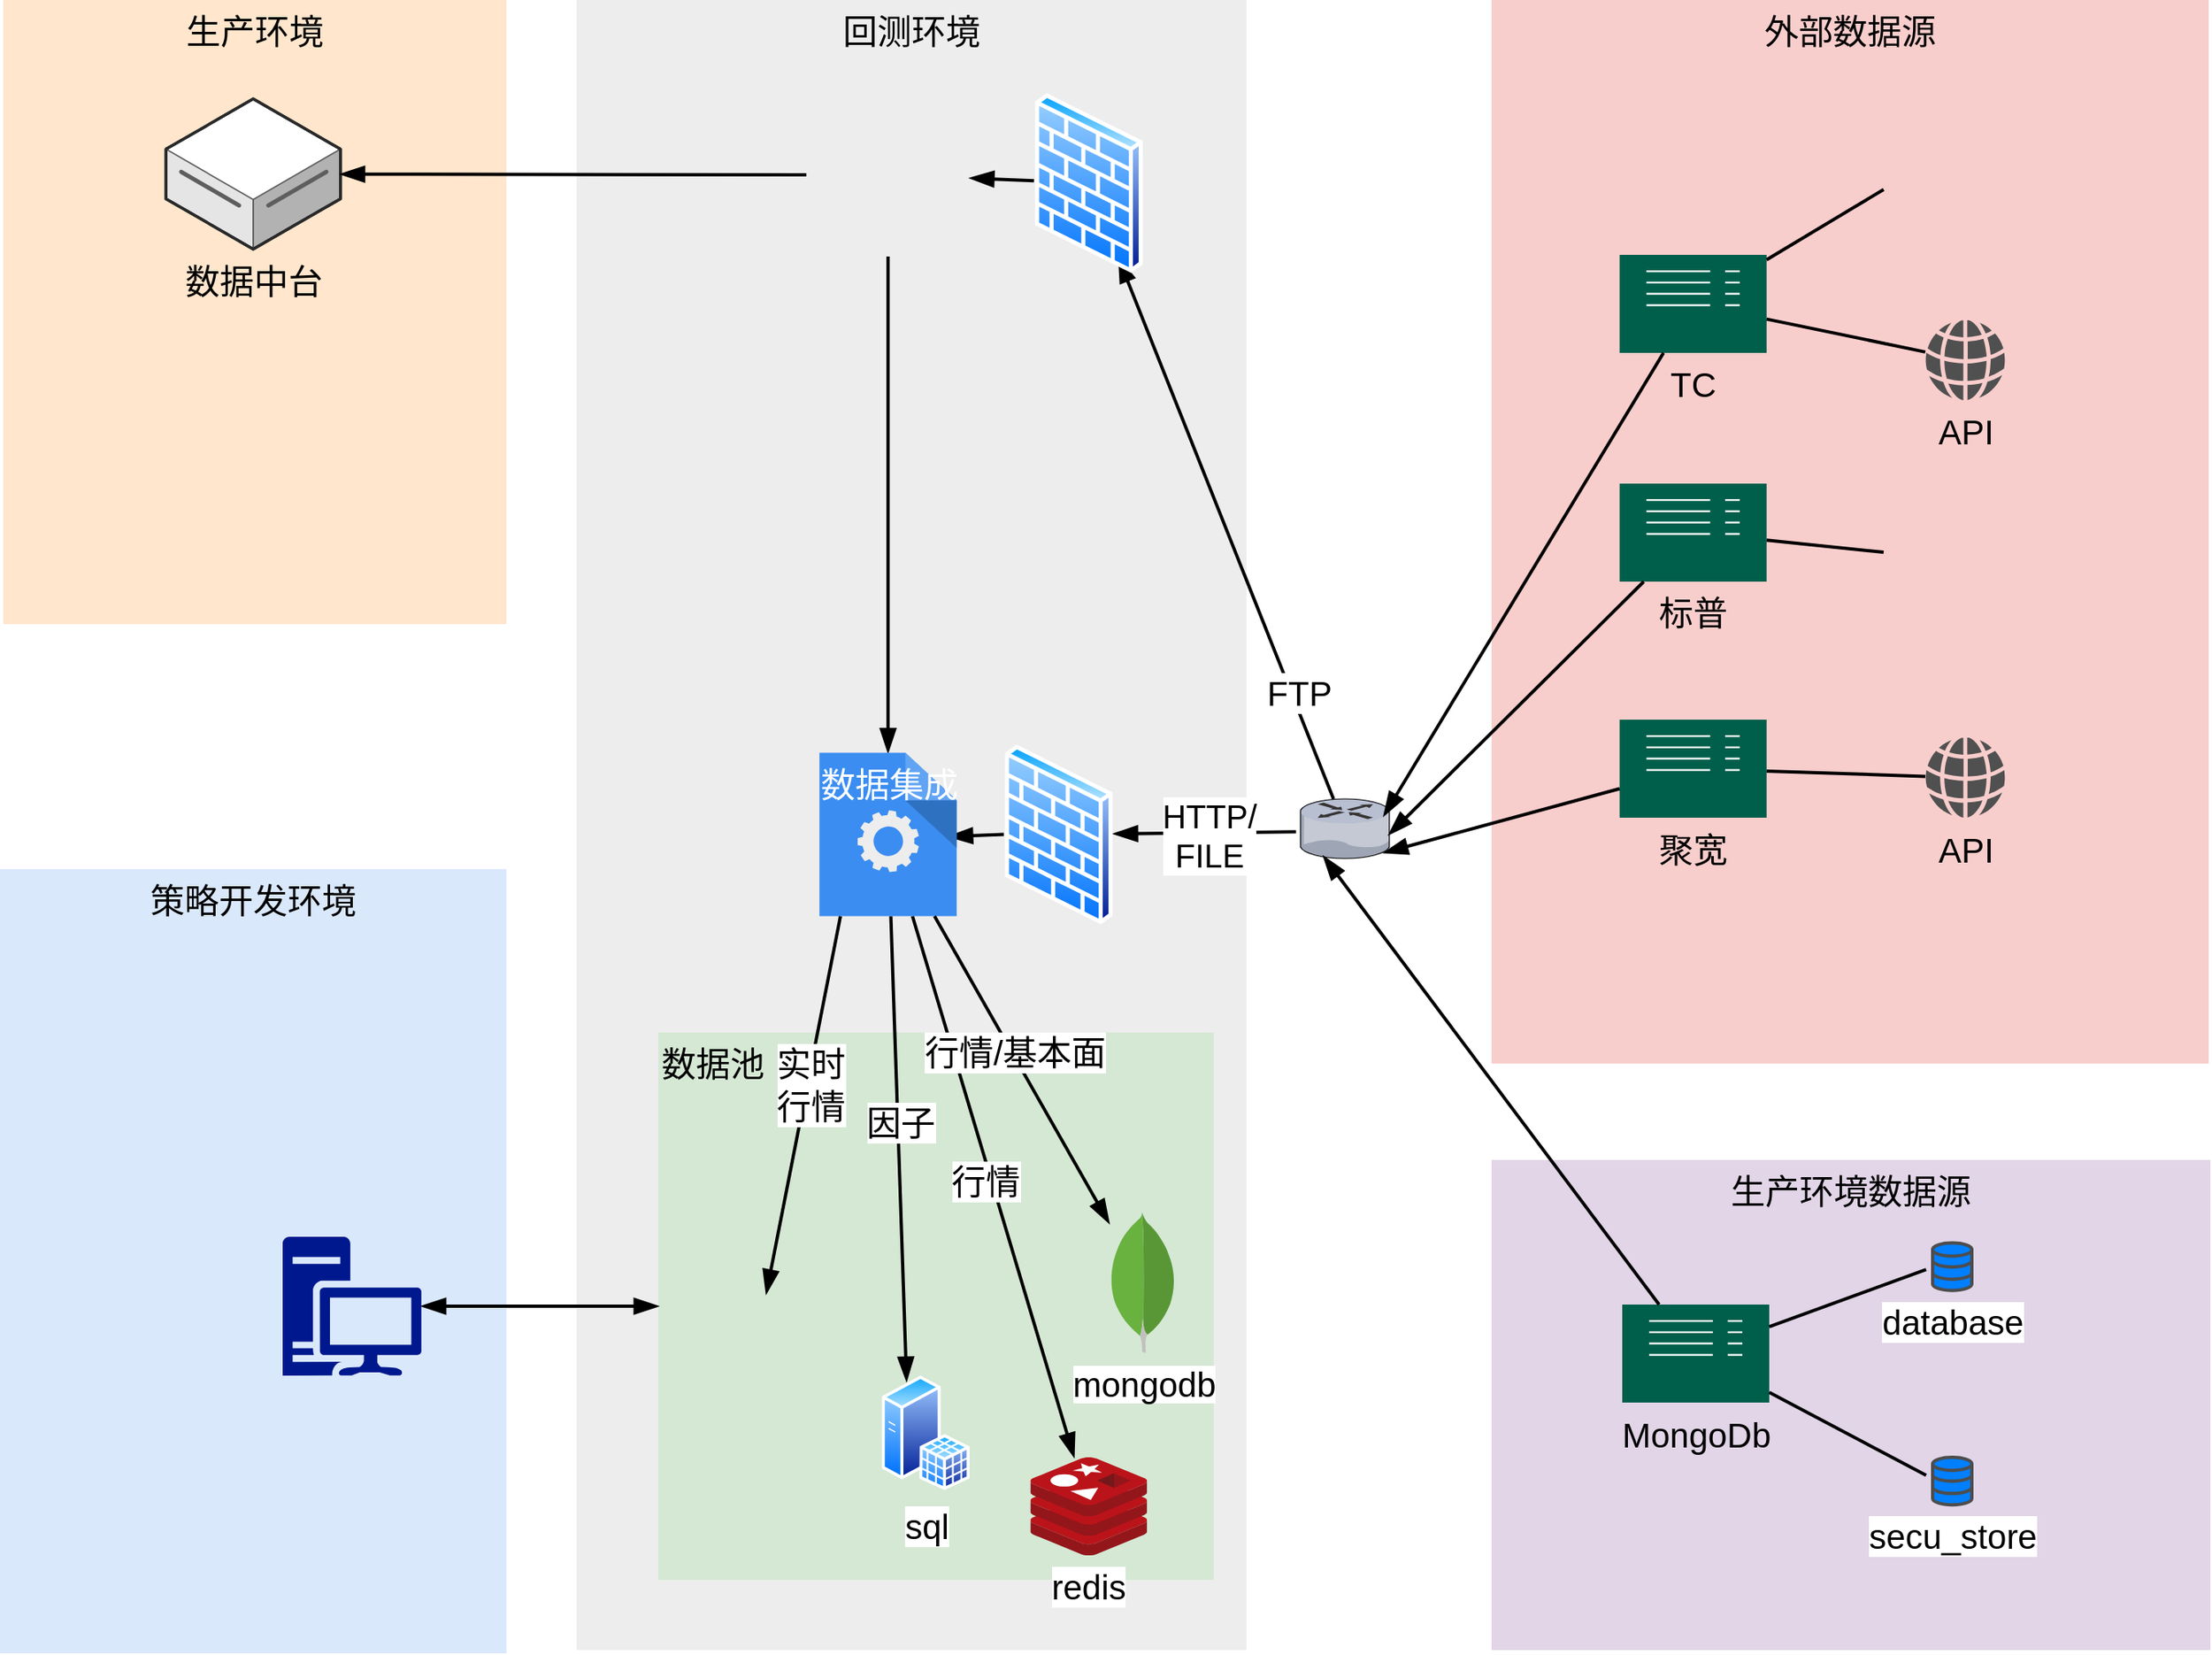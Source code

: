 <mxfile version="14.1.8" type="github">
  <diagram name="Page-1" id="e3a06f82-3646-2815-327d-82caf3d4e204">
    <mxGraphModel dx="1678" dy="867" grid="1" gridSize="10" guides="1" tooltips="1" connect="1" arrows="1" fold="1" page="1" pageScale="1.5" pageWidth="1169" pageHeight="826" background="none" math="0" shadow="0">
      <root>
        <mxCell id="0" style=";html=1;" />
        <mxCell id="1" style=";html=1;" parent="0" />
        <mxCell id="6a7d8f32e03d9370-59" value="&lt;font style=&quot;font-size: 21px;&quot;&gt;回测环境&lt;/font&gt;" style="whiteSpace=wrap;html=1;fillColor=#EDEDED;fontSize=21;strokeColor=none;verticalAlign=top;" parent="1" vertex="1">
          <mxGeometry x="530" y="98" width="410" height="1010" as="geometry" />
        </mxCell>
        <mxCell id="6a7d8f32e03d9370-58" value="&lt;font style=&quot;font-size: 21px;&quot;&gt;策略开发环境&lt;/font&gt;" style="whiteSpace=wrap;html=1;fillColor=#dae8fc;fontSize=21;strokeColor=none;verticalAlign=top;" parent="1" vertex="1">
          <mxGeometry x="177" y="630" width="310" height="480" as="geometry" />
        </mxCell>
        <mxCell id="6a7d8f32e03d9370-57" value="&lt;font style=&quot;font-size: 21px;&quot;&gt;生产环境&lt;/font&gt;" style="whiteSpace=wrap;html=1;fillColor=#ffe6cc;fontSize=21;verticalAlign=top;strokeColor=none;" parent="1" vertex="1">
          <mxGeometry x="179" y="98" width="308" height="382" as="geometry" />
        </mxCell>
        <mxCell id="6a7d8f32e03d9370-43" style="edgeStyle=none;rounded=0;html=1;startSize=10;endSize=10;jettySize=auto;orthogonalLoop=1;fontSize=21;endArrow=none;endFill=0;strokeWidth=2;startArrow=blockThin;startFill=1;entryX=0.5;entryY=1;entryDx=0;entryDy=0;" parent="1" source="A9i1_2r06wziE7NqVmH8-50" target="A9i1_2r06wziE7NqVmH8-48" edge="1">
          <mxGeometry relative="1" as="geometry">
            <mxPoint x="720.6" y="581.25" as="sourcePoint" />
            <mxPoint x="720" y="280" as="targetPoint" />
          </mxGeometry>
        </mxCell>
        <mxCell id="6a7d8f32e03d9370-13" value="" style="verticalLabelPosition=bottom;aspect=fixed;html=1;verticalAlign=top;strokeColor=none;shape=mxgraph.citrix.router;fillColor=#66B2FF;gradientColor=#0066CC;fontSize=21;" parent="1" vertex="1">
          <mxGeometry x="973" y="587" width="55" height="36.5" as="geometry" />
        </mxCell>
        <mxCell id="6a7d8f32e03d9370-44" style="edgeStyle=none;rounded=0;html=1;startSize=10;endSize=10;jettySize=auto;orthogonalLoop=1;fontSize=21;endArrow=none;endFill=0;strokeWidth=2;startArrow=blockThin;startFill=1;" parent="1" source="A9i1_2r06wziE7NqVmH8-56" target="6a7d8f32e03d9370-13" edge="1">
          <mxGeometry relative="1" as="geometry">
            <mxPoint x="865.275" y="251.5" as="sourcePoint" />
          </mxGeometry>
        </mxCell>
        <mxCell id="A9i1_2r06wziE7NqVmH8-27" value="FTP" style="edgeLabel;html=1;align=center;verticalAlign=middle;resizable=0;points=[];fontSize=21;" parent="6a7d8f32e03d9370-44" vertex="1" connectable="0">
          <mxGeometry x="0.085" y="-2" relative="1" as="geometry">
            <mxPoint x="40.22" y="85.31" as="offset" />
          </mxGeometry>
        </mxCell>
        <mxCell id="A9i1_2r06wziE7NqVmH8-21" style="edgeStyle=none;rounded=0;html=1;startSize=10;endSize=10;jettySize=auto;orthogonalLoop=1;fontSize=21;endArrow=none;endFill=0;strokeWidth=2;startArrow=blockThin;startFill=1;" parent="1" source="A9i1_2r06wziE7NqVmH8-48" target="A9i1_2r06wziE7NqVmH8-56" edge="1">
          <mxGeometry relative="1" as="geometry">
            <mxPoint x="736.0" y="205" as="sourcePoint" />
            <mxPoint x="810" y="205" as="targetPoint" />
          </mxGeometry>
        </mxCell>
        <mxCell id="A9i1_2r06wziE7NqVmH8-25" style="edgeStyle=none;rounded=0;html=1;startSize=10;endSize=10;jettySize=auto;orthogonalLoop=1;fontSize=21;endArrow=none;endFill=0;strokeWidth=2;startArrow=blockThin;startFill=1;entryX=-0.049;entryY=0.552;entryDx=0;entryDy=0;entryPerimeter=0;" parent="1" source="A9i1_2r06wziE7NqVmH8-57" target="6a7d8f32e03d9370-13" edge="1">
          <mxGeometry relative="1" as="geometry">
            <mxPoint x="877" y="608.291" as="sourcePoint" />
            <mxPoint x="940" y="603" as="targetPoint" />
          </mxGeometry>
        </mxCell>
        <mxCell id="A9i1_2r06wziE7NqVmH8-28" value="HTTP/&lt;br style=&quot;font-size: 20px;&quot;&gt;FILE" style="edgeLabel;html=1;align=center;verticalAlign=middle;resizable=0;points=[];fontSize=20;" parent="A9i1_2r06wziE7NqVmH8-25" vertex="1" connectable="0">
          <mxGeometry x="0.051" y="-1" relative="1" as="geometry">
            <mxPoint as="offset" />
          </mxGeometry>
        </mxCell>
        <mxCell id="A9i1_2r06wziE7NqVmH8-26" style="edgeStyle=none;rounded=0;html=1;startSize=10;endSize=10;jettySize=auto;orthogonalLoop=1;fontSize=21;endArrow=none;endFill=0;strokeWidth=2;startArrow=blockThin;startFill=1;entryX=0;entryY=0.5;entryDx=0;entryDy=0;exitX=0.94;exitY=0.513;exitDx=0;exitDy=0;exitPerimeter=0;" parent="1" source="A9i1_2r06wziE7NqVmH8-50" target="A9i1_2r06wziE7NqVmH8-57" edge="1">
          <mxGeometry relative="1" as="geometry">
            <mxPoint x="750.1" y="606.259" as="sourcePoint" />
            <mxPoint x="799.45" y="611.447" as="targetPoint" />
          </mxGeometry>
        </mxCell>
        <mxCell id="A9i1_2r06wziE7NqVmH8-36" value="数据中台" style="verticalLabelPosition=bottom;html=1;verticalAlign=top;strokeWidth=1;align=center;outlineConnect=0;dashed=0;outlineConnect=0;shape=mxgraph.aws3d.dataServer;strokeColor=#5E5E5E;aspect=fixed;fontSize=21;" parent="1" vertex="1">
          <mxGeometry x="278.62" y="158.5" width="106.75" height="92" as="geometry" />
        </mxCell>
        <mxCell id="A9i1_2r06wziE7NqVmH8-37" style="edgeStyle=none;rounded=0;html=1;startSize=10;endSize=10;jettySize=auto;orthogonalLoop=1;fontSize=21;endArrow=none;endFill=0;strokeWidth=2;startArrow=blockThin;startFill=1;entryX=0;entryY=0.5;entryDx=0;entryDy=0;" parent="1" source="A9i1_2r06wziE7NqVmH8-36" target="A9i1_2r06wziE7NqVmH8-48" edge="1">
          <mxGeometry relative="1" as="geometry">
            <mxPoint x="730.556" y="591.25" as="sourcePoint" />
            <mxPoint x="690" y="205" as="targetPoint" />
          </mxGeometry>
        </mxCell>
        <mxCell id="A9i1_2r06wziE7NqVmH8-39" value="&lt;span style=&quot;font-size: 21px;&quot;&gt;数据池&lt;/span&gt;" style="whiteSpace=wrap;html=1;fontSize=21;verticalAlign=top;fillColor=#d5e8d4;strokeColor=none;align=left;" parent="1" vertex="1">
          <mxGeometry x="580" y="730" width="340" height="335" as="geometry" />
        </mxCell>
        <mxCell id="A9i1_2r06wziE7NqVmH8-34" style="edgeStyle=none;rounded=0;html=1;startSize=10;endSize=10;jettySize=auto;orthogonalLoop=1;fontSize=21;endArrow=none;endFill=0;strokeWidth=2;startArrow=blockThin;startFill=1;" parent="1" source="A9i1_2r06wziE7NqVmH8-40" target="A9i1_2r06wziE7NqVmH8-50" edge="1">
          <mxGeometry relative="1" as="geometry">
            <mxPoint x="794.734" y="870" as="sourcePoint" />
            <mxPoint x="740" y="660" as="targetPoint" />
          </mxGeometry>
        </mxCell>
        <mxCell id="A9i1_2r06wziE7NqVmH8-35" value="行情" style="edgeLabel;html=1;align=center;verticalAlign=middle;resizable=0;points=[];fontSize=21;" parent="A9i1_2r06wziE7NqVmH8-34" vertex="1" connectable="0">
          <mxGeometry x="0.113" y="-1" relative="1" as="geometry">
            <mxPoint x="-0.22" y="15.16" as="offset" />
          </mxGeometry>
        </mxCell>
        <mxCell id="A9i1_2r06wziE7NqVmH8-30" style="edgeStyle=none;rounded=0;html=1;startSize=10;endSize=10;jettySize=auto;orthogonalLoop=1;fontSize=21;endArrow=none;endFill=0;strokeWidth=2;startArrow=blockThin;startFill=1;exitX=0.25;exitY=0;exitDx=0;exitDy=0;" parent="1" source="A9i1_2r06wziE7NqVmH8-42" target="A9i1_2r06wziE7NqVmH8-50" edge="1">
          <mxGeometry relative="1" as="geometry">
            <mxPoint x="660" y="880" as="sourcePoint" />
            <mxPoint x="690" y="660" as="targetPoint" />
          </mxGeometry>
        </mxCell>
        <mxCell id="A9i1_2r06wziE7NqVmH8-31" value="因子" style="edgeLabel;html=1;align=center;verticalAlign=middle;resizable=0;points=[];fontSize=21;" parent="A9i1_2r06wziE7NqVmH8-30" vertex="1" connectable="0">
          <mxGeometry x="0.113" y="-1" relative="1" as="geometry">
            <mxPoint as="offset" />
          </mxGeometry>
        </mxCell>
        <mxCell id="A9i1_2r06wziE7NqVmH8-40" value="&lt;font style=&quot;font-size: 21px;&quot;&gt;redis&lt;/font&gt;" style="aspect=fixed;html=1;points=[];align=center;image;fontSize=21;image=img/lib/mscae/Cache_Redis_Product.svg;fillColor=#66FF66;" parent="1" vertex="1">
          <mxGeometry x="807.73" y="990" width="71.43" height="60" as="geometry" />
        </mxCell>
        <mxCell id="A9i1_2r06wziE7NqVmH8-42" value="&lt;font style=&quot;font-size: 21px;&quot;&gt;sql&lt;/font&gt;" style="aspect=fixed;perimeter=ellipsePerimeter;html=1;align=center;shadow=0;dashed=0;spacingTop=3;image;image=img/lib/active_directory/sql_server.svg;fillColor=#00994D;fontSize=21;sketch=0;" parent="1" vertex="1">
          <mxGeometry x="716.7" y="940" width="53.9" height="70" as="geometry" />
        </mxCell>
        <mxCell id="A9i1_2r06wziE7NqVmH8-45" value="&lt;span style=&quot;background-color: rgb(255, 255, 255); font-size: 21px;&quot;&gt;mongodb&lt;/span&gt;" style="dashed=0;outlineConnect=0;html=1;align=center;labelPosition=center;verticalLabelPosition=bottom;verticalAlign=top;shape=mxgraph.weblogos.mongodb;sketch=0;fillColor=#00994D;fontSize=21;" parent="1" vertex="1">
          <mxGeometry x="856" y="840.0" width="41.2" height="86.2" as="geometry" />
        </mxCell>
        <mxCell id="A9i1_2r06wziE7NqVmH8-48" value="" style="shape=image;html=1;verticalAlign=top;verticalLabelPosition=bottom;labelBackgroundColor=#ffffff;imageAspect=0;aspect=fixed;image=https://cdn0.iconfinder.com/data/icons/common-file-extensions-audio-documents/24/ext_csv-128.png;sketch=0;fillColor=#00994D;fontSize=21;" parent="1" vertex="1">
          <mxGeometry x="670.6" y="155" width="100" height="100" as="geometry" />
        </mxCell>
        <mxCell id="A9i1_2r06wziE7NqVmH8-50" value="&lt;font color=&quot;#ffffff&quot; style=&quot;font-size: 21px;&quot;&gt;数据集成&lt;/font&gt;" style="html=1;aspect=fixed;strokeColor=none;shadow=0;align=center;verticalAlign=top;fillColor=#3B8DF1;shape=mxgraph.gcp2.process;sketch=0;fontSize=21;" parent="1" vertex="1">
          <mxGeometry x="678.6" y="558.75" width="84" height="100" as="geometry" />
        </mxCell>
        <mxCell id="A9i1_2r06wziE7NqVmH8-56" value="" style="aspect=fixed;perimeter=ellipsePerimeter;html=1;align=center;shadow=0;dashed=0;spacingTop=3;image;image=img/lib/active_directory/firewall.svg;sketch=0;fillColor=#00994D;fontSize=21;" parent="1" vertex="1">
          <mxGeometry x="809.9" y="155" width="67.1" height="110" as="geometry" />
        </mxCell>
        <mxCell id="A9i1_2r06wziE7NqVmH8-57" value="" style="aspect=fixed;perimeter=ellipsePerimeter;html=1;align=center;shadow=0;dashed=0;spacingTop=3;image;image=img/lib/active_directory/firewall.svg;sketch=0;fillColor=#00994D;fontSize=21;" parent="1" vertex="1">
          <mxGeometry x="791.43" y="553.75" width="67.1" height="110" as="geometry" />
        </mxCell>
        <mxCell id="A9i1_2r06wziE7NqVmH8-58" value="" style="aspect=fixed;pointerEvents=1;shadow=0;dashed=0;html=1;strokeColor=none;labelPosition=center;verticalLabelPosition=bottom;verticalAlign=top;align=center;fillColor=#00188D;shape=mxgraph.mscae.enterprise.workstation_client;sketch=0;fontSize=21;" parent="1" vertex="1">
          <mxGeometry x="350" y="855" width="85" height="85" as="geometry" />
        </mxCell>
        <mxCell id="A9i1_2r06wziE7NqVmH8-61" style="edgeStyle=none;rounded=0;html=1;startSize=10;endSize=10;jettySize=auto;orthogonalLoop=1;fontSize=21;endArrow=blockThin;endFill=1;strokeWidth=2;startArrow=blockThin;startFill=1;entryX=0;entryY=0.5;entryDx=0;entryDy=0;exitX=1;exitY=0.5;exitDx=0;exitDy=0;exitPerimeter=0;" parent="1" source="A9i1_2r06wziE7NqVmH8-58" target="A9i1_2r06wziE7NqVmH8-39" edge="1">
          <mxGeometry relative="1" as="geometry">
            <mxPoint x="395.37" y="214.579" as="sourcePoint" />
            <mxPoint x="680.6" y="215" as="targetPoint" />
          </mxGeometry>
        </mxCell>
        <mxCell id="A9i1_2r06wziE7NqVmH8-67" style="edgeStyle=none;rounded=0;html=1;startSize=10;endSize=10;jettySize=auto;orthogonalLoop=1;fontSize=21;endArrow=none;endFill=0;strokeWidth=2;startArrow=blockThin;startFill=1;" parent="1" target="A9i1_2r06wziE7NqVmH8-50" edge="1" source="A9i1_2r06wziE7NqVmH8-45">
          <mxGeometry relative="1" as="geometry">
            <mxPoint x="830" y="860" as="sourcePoint" />
            <mxPoint x="747.997" y="668.75" as="targetPoint" />
          </mxGeometry>
        </mxCell>
        <mxCell id="A9i1_2r06wziE7NqVmH8-68" value="行情/基本面" style="edgeLabel;html=1;align=center;verticalAlign=middle;resizable=0;points=[];fontSize=21;" parent="A9i1_2r06wziE7NqVmH8-67" vertex="1" connectable="0">
          <mxGeometry x="0.113" y="-1" relative="1" as="geometry">
            <mxPoint as="offset" />
          </mxGeometry>
        </mxCell>
        <mxCell id="pVSQ1wIAFeBnWIZubmTn-1" value="" style="group;fontSize=21;" vertex="1" connectable="0" parent="1">
          <mxGeometry x="1090" y="98" width="439" height="651" as="geometry" />
        </mxCell>
        <mxCell id="6a7d8f32e03d9370-61" value="&lt;span style=&quot;font-size: 21px;&quot;&gt;外部数据源&lt;/span&gt;" style="whiteSpace=wrap;html=1;fillColor=#f8cecc;fontSize=21;strokeColor=none;verticalAlign=top;" parent="pVSQ1wIAFeBnWIZubmTn-1" vertex="1">
          <mxGeometry width="439" height="651" as="geometry" />
        </mxCell>
        <mxCell id="A9i1_2r06wziE7NqVmH8-11" value="API" style="pointerEvents=1;shadow=0;dashed=0;html=1;strokeColor=none;fillColor=#505050;labelPosition=center;verticalLabelPosition=bottom;verticalAlign=top;outlineConnect=0;align=center;shape=mxgraph.office.concepts.globe_internet;fontSize=21;" parent="pVSQ1wIAFeBnWIZubmTn-1" vertex="1">
          <mxGeometry x="265.5" y="196" width="49" height="49" as="geometry" />
        </mxCell>
        <mxCell id="A9i1_2r06wziE7NqVmH8-17" value="API" style="pointerEvents=1;shadow=0;dashed=0;html=1;strokeColor=none;fillColor=#505050;labelPosition=center;verticalLabelPosition=bottom;verticalAlign=top;outlineConnect=0;align=center;shape=mxgraph.office.concepts.globe_internet;fontSize=21;" parent="pVSQ1wIAFeBnWIZubmTn-1" vertex="1">
          <mxGeometry x="265.5" y="451.5" width="49" height="49" as="geometry" />
        </mxCell>
        <mxCell id="A9i1_2r06wziE7NqVmH8-51" value="" style="shape=image;html=1;verticalAlign=top;verticalLabelPosition=bottom;labelBackgroundColor=#ffffff;imageAspect=0;aspect=fixed;image=https://cdn0.iconfinder.com/data/icons/common-file-extensions-audio-documents/24/ext_csv-128.png;sketch=0;fillColor=#00994D;fontSize=21;" parent="pVSQ1wIAFeBnWIZubmTn-1" vertex="1">
          <mxGeometry x="240" y="66" width="100" height="100" as="geometry" />
        </mxCell>
        <mxCell id="A9i1_2r06wziE7NqVmH8-52" value="" style="shape=image;html=1;verticalAlign=top;verticalLabelPosition=bottom;labelBackgroundColor=#ffffff;imageAspect=0;aspect=fixed;image=https://cdn0.iconfinder.com/data/icons/common-file-extensions-audio-documents/24/ext_csv-128.png;sketch=0;fillColor=#00994D;fontSize=21;" parent="pVSQ1wIAFeBnWIZubmTn-1" vertex="1">
          <mxGeometry x="240" y="288" width="100" height="100" as="geometry" />
        </mxCell>
        <mxCell id="A9i1_2r06wziE7NqVmH8-53" value="&lt;font style=&quot;font-size: 21px;&quot;&gt;TC&lt;/font&gt;" style="pointerEvents=1;shadow=0;dashed=0;html=1;strokeColor=none;fillColor=#005F4B;labelPosition=center;verticalLabelPosition=bottom;verticalAlign=top;align=center;outlineConnect=0;shape=mxgraph.veeam2.server;sketch=0;fontSize=21;" parent="pVSQ1wIAFeBnWIZubmTn-1" vertex="1">
          <mxGeometry x="78.37" y="156" width="90" height="60" as="geometry" />
        </mxCell>
        <mxCell id="A9i1_2r06wziE7NqVmH8-54" value="&lt;font style=&quot;font-size: 21px;&quot;&gt;标普&lt;/font&gt;" style="pointerEvents=1;shadow=0;dashed=0;html=1;strokeColor=none;fillColor=#005F4B;labelPosition=center;verticalLabelPosition=bottom;verticalAlign=top;align=center;outlineConnect=0;shape=mxgraph.veeam2.server;sketch=0;fontSize=21;" parent="pVSQ1wIAFeBnWIZubmTn-1" vertex="1">
          <mxGeometry x="78.37" y="296" width="90" height="60" as="geometry" />
        </mxCell>
        <mxCell id="A9i1_2r06wziE7NqVmH8-55" value="&lt;font style=&quot;font-size: 21px;&quot;&gt;聚宽&lt;/font&gt;" style="pointerEvents=1;shadow=0;dashed=0;html=1;strokeColor=none;fillColor=#005F4B;labelPosition=center;verticalLabelPosition=bottom;verticalAlign=top;align=center;outlineConnect=0;shape=mxgraph.veeam2.server;sketch=0;fontSize=21;" parent="pVSQ1wIAFeBnWIZubmTn-1" vertex="1">
          <mxGeometry x="78.37" y="440.5" width="90" height="60" as="geometry" />
        </mxCell>
        <mxCell id="A9i1_2r06wziE7NqVmH8-5" style="edgeStyle=none;rounded=0;html=1;startSize=10;endSize=10;jettySize=auto;orthogonalLoop=1;fontSize=21;endArrow=none;endFill=0;strokeWidth=2;entryX=0;entryY=0.5;entryDx=0;entryDy=0;" parent="pVSQ1wIAFeBnWIZubmTn-1" source="A9i1_2r06wziE7NqVmH8-53" target="A9i1_2r06wziE7NqVmH8-51" edge="1">
          <mxGeometry relative="1" as="geometry">
            <mxPoint x="1266.75" y="451.218" as="sourcePoint" />
            <mxPoint x="1350" y="422.462" as="targetPoint" />
          </mxGeometry>
        </mxCell>
        <mxCell id="A9i1_2r06wziE7NqVmH8-12" style="edgeStyle=none;rounded=0;html=1;startSize=10;endSize=10;jettySize=auto;orthogonalLoop=1;fontSize=21;endArrow=none;endFill=0;strokeWidth=2;" parent="pVSQ1wIAFeBnWIZubmTn-1" source="A9i1_2r06wziE7NqVmH8-53" target="A9i1_2r06wziE7NqVmH8-11" edge="1">
          <mxGeometry relative="1" as="geometry">
            <mxPoint x="1266.75" y="495.129" as="sourcePoint" />
            <mxPoint x="1360" y="413.877" as="targetPoint" />
          </mxGeometry>
        </mxCell>
        <mxCell id="A9i1_2r06wziE7NqVmH8-10" style="edgeStyle=none;rounded=0;html=1;startSize=10;endSize=10;jettySize=auto;orthogonalLoop=1;fontSize=21;endArrow=none;endFill=0;strokeWidth=2;entryX=0;entryY=0.5;entryDx=0;entryDy=0;" parent="pVSQ1wIAFeBnWIZubmTn-1" source="A9i1_2r06wziE7NqVmH8-54" target="A9i1_2r06wziE7NqVmH8-52" edge="1">
          <mxGeometry relative="1" as="geometry">
            <mxPoint x="1266.75" y="629.831" as="sourcePoint" />
            <mxPoint x="1350" y="632.494" as="targetPoint" />
          </mxGeometry>
        </mxCell>
        <mxCell id="A9i1_2r06wziE7NqVmH8-18" style="edgeStyle=none;rounded=0;html=1;startSize=10;endSize=10;jettySize=auto;orthogonalLoop=1;fontSize=21;endArrow=none;endFill=0;strokeWidth=2;" parent="pVSQ1wIAFeBnWIZubmTn-1" source="A9i1_2r06wziE7NqVmH8-55" target="A9i1_2r06wziE7NqVmH8-17" edge="1">
          <mxGeometry relative="1" as="geometry">
            <mxPoint x="1266.75" y="767.961" as="sourcePoint" />
            <mxPoint x="1330" y="768" as="targetPoint" />
          </mxGeometry>
        </mxCell>
        <mxCell id="6a7d8f32e03d9370-56" style="edgeStyle=none;rounded=0;html=1;jettySize=auto;orthogonalLoop=1;fontSize=21;endArrow=none;endFill=0;strokeWidth=2;exitX=0.927;exitY=0.285;exitDx=0;exitDy=0;exitPerimeter=0;startArrow=blockThin;startFill=1;endSize=10;startSize=10;" parent="1" source="6a7d8f32e03d9370-13" target="A9i1_2r06wziE7NqVmH8-53" edge="1">
          <mxGeometry relative="1" as="geometry">
            <mxPoint x="1160" y="517.396" as="targetPoint" />
          </mxGeometry>
        </mxCell>
        <mxCell id="A9i1_2r06wziE7NqVmH8-7" style="edgeStyle=none;rounded=0;html=1;startSize=10;endSize=10;jettySize=auto;orthogonalLoop=1;fontSize=21;endArrow=none;endFill=0;strokeWidth=2;startArrow=blockThin;startFill=1;exitX=0.982;exitY=0.603;exitDx=0;exitDy=0;exitPerimeter=0;" parent="1" source="6a7d8f32e03d9370-13" target="A9i1_2r06wziE7NqVmH8-54" edge="1">
          <mxGeometry relative="1" as="geometry">
            <mxPoint x="1038" y="597.003" as="sourcePoint" />
            <mxPoint x="1160" y="622.296" as="targetPoint" />
          </mxGeometry>
        </mxCell>
        <mxCell id="A9i1_2r06wziE7NqVmH8-2" style="edgeStyle=none;rounded=0;html=1;startSize=10;endSize=10;jettySize=auto;orthogonalLoop=1;fontSize=21;endArrow=blockThin;endFill=1;strokeWidth=2;" parent="1" source="A9i1_2r06wziE7NqVmH8-55" edge="1">
          <mxGeometry relative="1" as="geometry">
            <mxPoint x="1160" y="725.568" as="sourcePoint" />
            <mxPoint x="1024" y="620" as="targetPoint" />
          </mxGeometry>
        </mxCell>
        <mxCell id="pVSQ1wIAFeBnWIZubmTn-2" value="&lt;span style=&quot;font-size: 21px;&quot;&gt;生产环境数据源&lt;br style=&quot;font-size: 21px;&quot;&gt;&lt;/span&gt;" style="whiteSpace=wrap;html=1;fontSize=21;verticalAlign=top;align=center;fillColor=#e1d5e7;strokeColor=none;" vertex="1" parent="1">
          <mxGeometry x="1090" y="808" width="440" height="300" as="geometry" />
        </mxCell>
        <mxCell id="pVSQ1wIAFeBnWIZubmTn-3" value="&lt;span style=&quot;font-size: 21px;&quot;&gt;MongoDb&lt;/span&gt;" style="pointerEvents=1;shadow=0;dashed=0;html=1;strokeColor=none;fillColor=#005F4B;labelPosition=center;verticalLabelPosition=bottom;verticalAlign=top;align=center;outlineConnect=0;shape=mxgraph.veeam2.server;sketch=0;fontSize=21;" vertex="1" parent="1">
          <mxGeometry x="1170" y="896.5" width="90" height="60" as="geometry" />
        </mxCell>
        <mxCell id="pVSQ1wIAFeBnWIZubmTn-4" value="database" style="html=1;verticalLabelPosition=bottom;align=center;labelBackgroundColor=#ffffff;verticalAlign=top;strokeWidth=2;shadow=0;dashed=0;shape=mxgraph.ios7.icons.data;gradientColor=none;fillColor=#007FFF;strokeColor=#4D4D4D;fontSize=21;" vertex="1" parent="1">
          <mxGeometry x="1360" y="858.8" width="24" height="29.1" as="geometry" />
        </mxCell>
        <mxCell id="pVSQ1wIAFeBnWIZubmTn-5" value="secu_store" style="html=1;verticalLabelPosition=bottom;align=center;labelBackgroundColor=#ffffff;verticalAlign=top;strokeWidth=2;shadow=0;dashed=0;shape=mxgraph.ios7.icons.data;gradientColor=none;fillColor=#007FFF;strokeColor=#4D4D4D;fontSize=21;" vertex="1" parent="1">
          <mxGeometry x="1360" y="990" width="24" height="29.1" as="geometry" />
        </mxCell>
        <mxCell id="pVSQ1wIAFeBnWIZubmTn-6" style="edgeStyle=none;rounded=0;html=1;startSize=10;endSize=10;jettySize=auto;orthogonalLoop=1;fontSize=21;endArrow=none;endFill=0;strokeWidth=2;entryX=-0.167;entryY=0.557;entryDx=0;entryDy=0;entryPerimeter=0;" edge="1" parent="1" source="pVSQ1wIAFeBnWIZubmTn-3" target="pVSQ1wIAFeBnWIZubmTn-4">
          <mxGeometry relative="1" as="geometry">
            <mxPoint x="1260" y="871.745" as="sourcePoint" />
            <mxPoint x="1350" y="875" as="targetPoint" />
          </mxGeometry>
        </mxCell>
        <mxCell id="pVSQ1wIAFeBnWIZubmTn-7" style="edgeStyle=none;rounded=0;html=1;startSize=10;endSize=10;jettySize=auto;orthogonalLoop=1;fontSize=21;endArrow=none;endFill=0;strokeWidth=2;entryX=-0.167;entryY=0.378;entryDx=0;entryDy=0;entryPerimeter=0;" edge="1" parent="1" source="pVSQ1wIAFeBnWIZubmTn-3" target="pVSQ1wIAFeBnWIZubmTn-5">
          <mxGeometry relative="1" as="geometry">
            <mxPoint x="1240" y="1019.096" as="sourcePoint" />
            <mxPoint x="1335.992" y="984.039" as="targetPoint" />
          </mxGeometry>
        </mxCell>
        <mxCell id="pVSQ1wIAFeBnWIZubmTn-8" style="edgeStyle=none;rounded=0;html=1;startSize=10;endSize=10;jettySize=auto;orthogonalLoop=1;fontSize=21;endArrow=none;endFill=0;strokeWidth=2;startArrow=blockThin;startFill=1;exitX=0.255;exitY=0.959;exitDx=0;exitDy=0;exitPerimeter=0;" edge="1" parent="1" source="6a7d8f32e03d9370-13" target="pVSQ1wIAFeBnWIZubmTn-3">
          <mxGeometry relative="1" as="geometry">
            <mxPoint x="953.9" y="874.014" as="sourcePoint" />
            <mxPoint x="1047.105" y="872.678" as="targetPoint" />
          </mxGeometry>
        </mxCell>
        <mxCell id="pVSQ1wIAFeBnWIZubmTn-13" value="" style="shape=image;imageAspect=0;aspect=fixed;verticalLabelPosition=bottom;verticalAlign=top;strokeColor=#4D4D4D;fillColor=#007FFF;gradientColor=none;fontSize=20;image=https://ss0.bdstatic.com/70cFvHSh_Q1YnxGkpoWK1HF6hhy/it/u=1273897944,3345150664&amp;fm=26&amp;gp=0.jpg;" vertex="1" parent="1">
          <mxGeometry x="614.3" y="886.5" width="64.3" height="70" as="geometry" />
        </mxCell>
        <mxCell id="pVSQ1wIAFeBnWIZubmTn-15" style="edgeStyle=none;rounded=0;html=1;startSize=10;endSize=10;jettySize=auto;orthogonalLoop=1;fontSize=21;endArrow=none;endFill=0;strokeWidth=2;startArrow=blockThin;startFill=1;entryX=0.153;entryY=1.001;entryDx=0;entryDy=0;entryPerimeter=0;" edge="1" parent="1" target="A9i1_2r06wziE7NqVmH8-50">
          <mxGeometry relative="1" as="geometry">
            <mxPoint x="646" y="890" as="sourcePoint" />
            <mxPoint x="732.264" y="668.75" as="targetPoint" />
          </mxGeometry>
        </mxCell>
        <mxCell id="pVSQ1wIAFeBnWIZubmTn-16" value="实时&lt;br&gt;行情" style="edgeLabel;html=1;align=center;verticalAlign=middle;resizable=0;points=[];fontSize=21;" vertex="1" connectable="0" parent="pVSQ1wIAFeBnWIZubmTn-15">
          <mxGeometry x="0.113" y="-1" relative="1" as="geometry">
            <mxPoint as="offset" />
          </mxGeometry>
        </mxCell>
      </root>
    </mxGraphModel>
  </diagram>
</mxfile>
